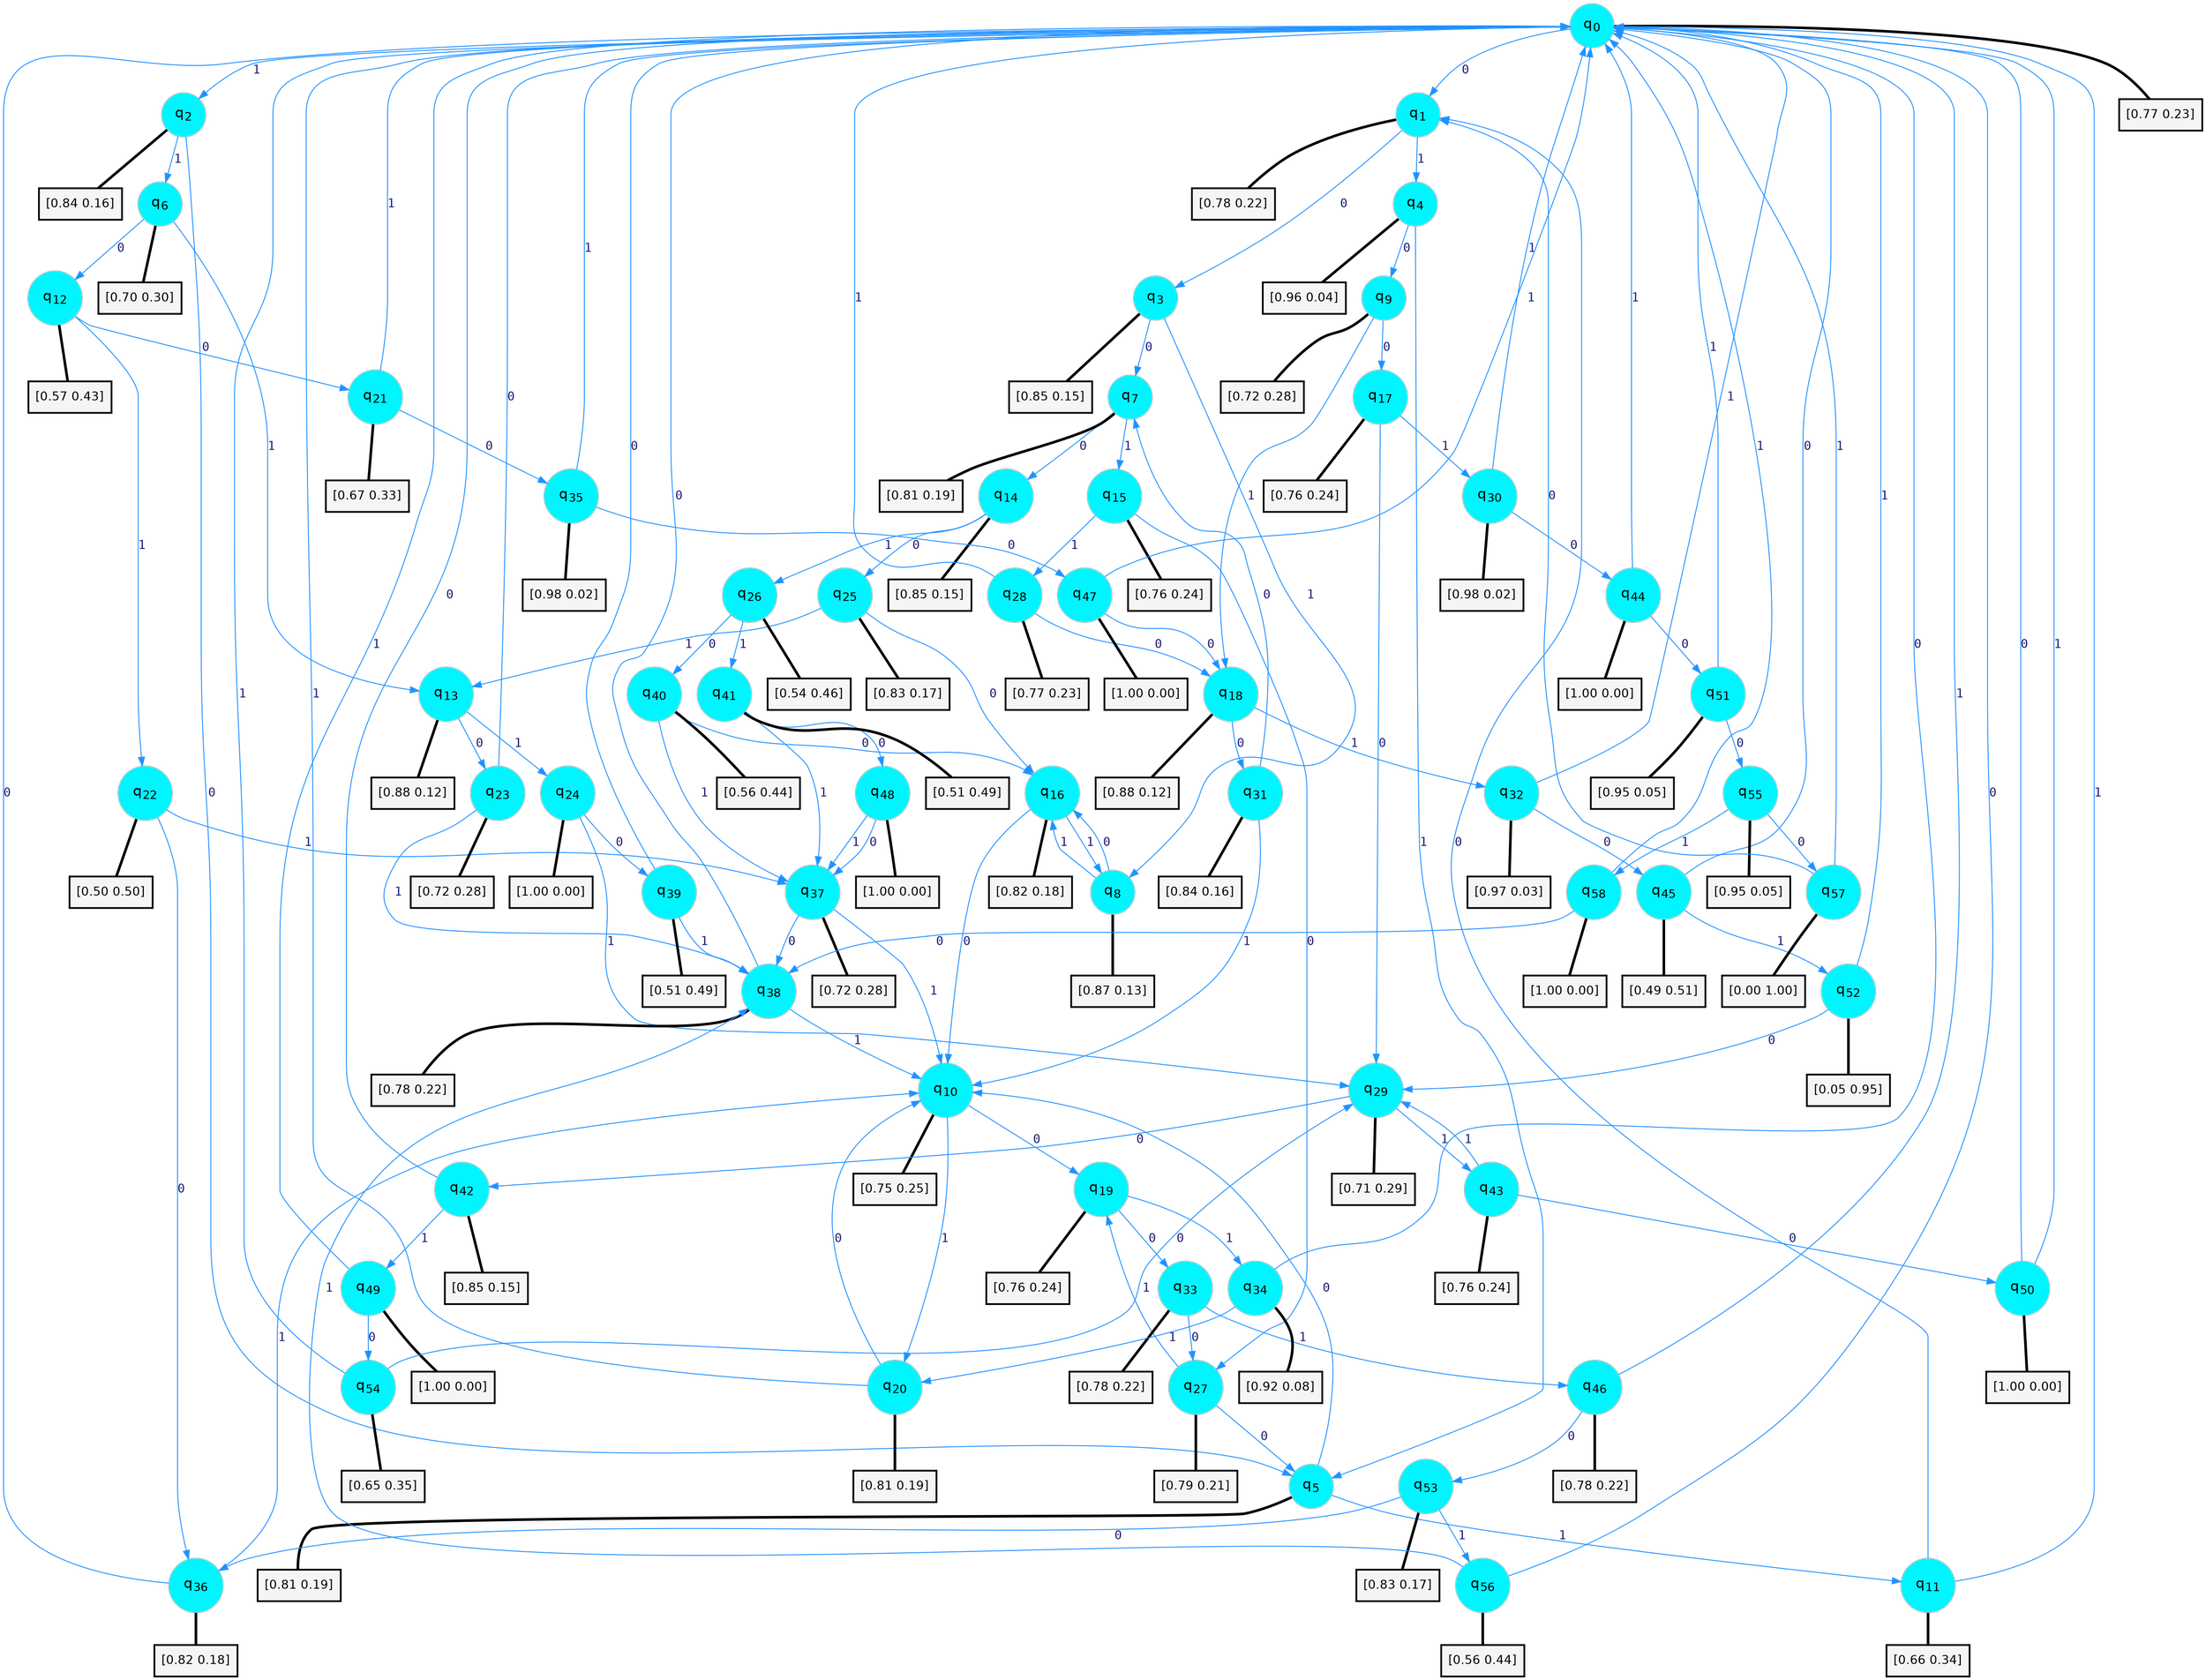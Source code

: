 digraph G {
graph [
bgcolor=transparent, dpi=300, rankdir=TD, size="40,25"];
node [
color=gray, fillcolor=turquoise1, fontcolor=black, fontname=Helvetica, fontsize=16, fontweight=bold, shape=circle, style=filled];
edge [
arrowsize=1, color=dodgerblue1, fontcolor=midnightblue, fontname=courier, fontweight=bold, penwidth=1, style=solid, weight=20];
0[label=<q<SUB>0</SUB>>];
1[label=<q<SUB>1</SUB>>];
2[label=<q<SUB>2</SUB>>];
3[label=<q<SUB>3</SUB>>];
4[label=<q<SUB>4</SUB>>];
5[label=<q<SUB>5</SUB>>];
6[label=<q<SUB>6</SUB>>];
7[label=<q<SUB>7</SUB>>];
8[label=<q<SUB>8</SUB>>];
9[label=<q<SUB>9</SUB>>];
10[label=<q<SUB>10</SUB>>];
11[label=<q<SUB>11</SUB>>];
12[label=<q<SUB>12</SUB>>];
13[label=<q<SUB>13</SUB>>];
14[label=<q<SUB>14</SUB>>];
15[label=<q<SUB>15</SUB>>];
16[label=<q<SUB>16</SUB>>];
17[label=<q<SUB>17</SUB>>];
18[label=<q<SUB>18</SUB>>];
19[label=<q<SUB>19</SUB>>];
20[label=<q<SUB>20</SUB>>];
21[label=<q<SUB>21</SUB>>];
22[label=<q<SUB>22</SUB>>];
23[label=<q<SUB>23</SUB>>];
24[label=<q<SUB>24</SUB>>];
25[label=<q<SUB>25</SUB>>];
26[label=<q<SUB>26</SUB>>];
27[label=<q<SUB>27</SUB>>];
28[label=<q<SUB>28</SUB>>];
29[label=<q<SUB>29</SUB>>];
30[label=<q<SUB>30</SUB>>];
31[label=<q<SUB>31</SUB>>];
32[label=<q<SUB>32</SUB>>];
33[label=<q<SUB>33</SUB>>];
34[label=<q<SUB>34</SUB>>];
35[label=<q<SUB>35</SUB>>];
36[label=<q<SUB>36</SUB>>];
37[label=<q<SUB>37</SUB>>];
38[label=<q<SUB>38</SUB>>];
39[label=<q<SUB>39</SUB>>];
40[label=<q<SUB>40</SUB>>];
41[label=<q<SUB>41</SUB>>];
42[label=<q<SUB>42</SUB>>];
43[label=<q<SUB>43</SUB>>];
44[label=<q<SUB>44</SUB>>];
45[label=<q<SUB>45</SUB>>];
46[label=<q<SUB>46</SUB>>];
47[label=<q<SUB>47</SUB>>];
48[label=<q<SUB>48</SUB>>];
49[label=<q<SUB>49</SUB>>];
50[label=<q<SUB>50</SUB>>];
51[label=<q<SUB>51</SUB>>];
52[label=<q<SUB>52</SUB>>];
53[label=<q<SUB>53</SUB>>];
54[label=<q<SUB>54</SUB>>];
55[label=<q<SUB>55</SUB>>];
56[label=<q<SUB>56</SUB>>];
57[label=<q<SUB>57</SUB>>];
58[label=<q<SUB>58</SUB>>];
59[label="[0.77 0.23]", shape=box,fontcolor=black, fontname=Helvetica, fontsize=14, penwidth=2, fillcolor=whitesmoke,color=black];
60[label="[0.78 0.22]", shape=box,fontcolor=black, fontname=Helvetica, fontsize=14, penwidth=2, fillcolor=whitesmoke,color=black];
61[label="[0.84 0.16]", shape=box,fontcolor=black, fontname=Helvetica, fontsize=14, penwidth=2, fillcolor=whitesmoke,color=black];
62[label="[0.85 0.15]", shape=box,fontcolor=black, fontname=Helvetica, fontsize=14, penwidth=2, fillcolor=whitesmoke,color=black];
63[label="[0.96 0.04]", shape=box,fontcolor=black, fontname=Helvetica, fontsize=14, penwidth=2, fillcolor=whitesmoke,color=black];
64[label="[0.81 0.19]", shape=box,fontcolor=black, fontname=Helvetica, fontsize=14, penwidth=2, fillcolor=whitesmoke,color=black];
65[label="[0.70 0.30]", shape=box,fontcolor=black, fontname=Helvetica, fontsize=14, penwidth=2, fillcolor=whitesmoke,color=black];
66[label="[0.81 0.19]", shape=box,fontcolor=black, fontname=Helvetica, fontsize=14, penwidth=2, fillcolor=whitesmoke,color=black];
67[label="[0.87 0.13]", shape=box,fontcolor=black, fontname=Helvetica, fontsize=14, penwidth=2, fillcolor=whitesmoke,color=black];
68[label="[0.72 0.28]", shape=box,fontcolor=black, fontname=Helvetica, fontsize=14, penwidth=2, fillcolor=whitesmoke,color=black];
69[label="[0.75 0.25]", shape=box,fontcolor=black, fontname=Helvetica, fontsize=14, penwidth=2, fillcolor=whitesmoke,color=black];
70[label="[0.66 0.34]", shape=box,fontcolor=black, fontname=Helvetica, fontsize=14, penwidth=2, fillcolor=whitesmoke,color=black];
71[label="[0.57 0.43]", shape=box,fontcolor=black, fontname=Helvetica, fontsize=14, penwidth=2, fillcolor=whitesmoke,color=black];
72[label="[0.88 0.12]", shape=box,fontcolor=black, fontname=Helvetica, fontsize=14, penwidth=2, fillcolor=whitesmoke,color=black];
73[label="[0.85 0.15]", shape=box,fontcolor=black, fontname=Helvetica, fontsize=14, penwidth=2, fillcolor=whitesmoke,color=black];
74[label="[0.76 0.24]", shape=box,fontcolor=black, fontname=Helvetica, fontsize=14, penwidth=2, fillcolor=whitesmoke,color=black];
75[label="[0.82 0.18]", shape=box,fontcolor=black, fontname=Helvetica, fontsize=14, penwidth=2, fillcolor=whitesmoke,color=black];
76[label="[0.76 0.24]", shape=box,fontcolor=black, fontname=Helvetica, fontsize=14, penwidth=2, fillcolor=whitesmoke,color=black];
77[label="[0.88 0.12]", shape=box,fontcolor=black, fontname=Helvetica, fontsize=14, penwidth=2, fillcolor=whitesmoke,color=black];
78[label="[0.76 0.24]", shape=box,fontcolor=black, fontname=Helvetica, fontsize=14, penwidth=2, fillcolor=whitesmoke,color=black];
79[label="[0.81 0.19]", shape=box,fontcolor=black, fontname=Helvetica, fontsize=14, penwidth=2, fillcolor=whitesmoke,color=black];
80[label="[0.67 0.33]", shape=box,fontcolor=black, fontname=Helvetica, fontsize=14, penwidth=2, fillcolor=whitesmoke,color=black];
81[label="[0.50 0.50]", shape=box,fontcolor=black, fontname=Helvetica, fontsize=14, penwidth=2, fillcolor=whitesmoke,color=black];
82[label="[0.72 0.28]", shape=box,fontcolor=black, fontname=Helvetica, fontsize=14, penwidth=2, fillcolor=whitesmoke,color=black];
83[label="[1.00 0.00]", shape=box,fontcolor=black, fontname=Helvetica, fontsize=14, penwidth=2, fillcolor=whitesmoke,color=black];
84[label="[0.83 0.17]", shape=box,fontcolor=black, fontname=Helvetica, fontsize=14, penwidth=2, fillcolor=whitesmoke,color=black];
85[label="[0.54 0.46]", shape=box,fontcolor=black, fontname=Helvetica, fontsize=14, penwidth=2, fillcolor=whitesmoke,color=black];
86[label="[0.79 0.21]", shape=box,fontcolor=black, fontname=Helvetica, fontsize=14, penwidth=2, fillcolor=whitesmoke,color=black];
87[label="[0.77 0.23]", shape=box,fontcolor=black, fontname=Helvetica, fontsize=14, penwidth=2, fillcolor=whitesmoke,color=black];
88[label="[0.71 0.29]", shape=box,fontcolor=black, fontname=Helvetica, fontsize=14, penwidth=2, fillcolor=whitesmoke,color=black];
89[label="[0.98 0.02]", shape=box,fontcolor=black, fontname=Helvetica, fontsize=14, penwidth=2, fillcolor=whitesmoke,color=black];
90[label="[0.84 0.16]", shape=box,fontcolor=black, fontname=Helvetica, fontsize=14, penwidth=2, fillcolor=whitesmoke,color=black];
91[label="[0.97 0.03]", shape=box,fontcolor=black, fontname=Helvetica, fontsize=14, penwidth=2, fillcolor=whitesmoke,color=black];
92[label="[0.78 0.22]", shape=box,fontcolor=black, fontname=Helvetica, fontsize=14, penwidth=2, fillcolor=whitesmoke,color=black];
93[label="[0.92 0.08]", shape=box,fontcolor=black, fontname=Helvetica, fontsize=14, penwidth=2, fillcolor=whitesmoke,color=black];
94[label="[0.98 0.02]", shape=box,fontcolor=black, fontname=Helvetica, fontsize=14, penwidth=2, fillcolor=whitesmoke,color=black];
95[label="[0.82 0.18]", shape=box,fontcolor=black, fontname=Helvetica, fontsize=14, penwidth=2, fillcolor=whitesmoke,color=black];
96[label="[0.72 0.28]", shape=box,fontcolor=black, fontname=Helvetica, fontsize=14, penwidth=2, fillcolor=whitesmoke,color=black];
97[label="[0.78 0.22]", shape=box,fontcolor=black, fontname=Helvetica, fontsize=14, penwidth=2, fillcolor=whitesmoke,color=black];
98[label="[0.51 0.49]", shape=box,fontcolor=black, fontname=Helvetica, fontsize=14, penwidth=2, fillcolor=whitesmoke,color=black];
99[label="[0.56 0.44]", shape=box,fontcolor=black, fontname=Helvetica, fontsize=14, penwidth=2, fillcolor=whitesmoke,color=black];
100[label="[0.51 0.49]", shape=box,fontcolor=black, fontname=Helvetica, fontsize=14, penwidth=2, fillcolor=whitesmoke,color=black];
101[label="[0.85 0.15]", shape=box,fontcolor=black, fontname=Helvetica, fontsize=14, penwidth=2, fillcolor=whitesmoke,color=black];
102[label="[0.76 0.24]", shape=box,fontcolor=black, fontname=Helvetica, fontsize=14, penwidth=2, fillcolor=whitesmoke,color=black];
103[label="[1.00 0.00]", shape=box,fontcolor=black, fontname=Helvetica, fontsize=14, penwidth=2, fillcolor=whitesmoke,color=black];
104[label="[0.49 0.51]", shape=box,fontcolor=black, fontname=Helvetica, fontsize=14, penwidth=2, fillcolor=whitesmoke,color=black];
105[label="[0.78 0.22]", shape=box,fontcolor=black, fontname=Helvetica, fontsize=14, penwidth=2, fillcolor=whitesmoke,color=black];
106[label="[1.00 0.00]", shape=box,fontcolor=black, fontname=Helvetica, fontsize=14, penwidth=2, fillcolor=whitesmoke,color=black];
107[label="[1.00 0.00]", shape=box,fontcolor=black, fontname=Helvetica, fontsize=14, penwidth=2, fillcolor=whitesmoke,color=black];
108[label="[1.00 0.00]", shape=box,fontcolor=black, fontname=Helvetica, fontsize=14, penwidth=2, fillcolor=whitesmoke,color=black];
109[label="[1.00 0.00]", shape=box,fontcolor=black, fontname=Helvetica, fontsize=14, penwidth=2, fillcolor=whitesmoke,color=black];
110[label="[0.95 0.05]", shape=box,fontcolor=black, fontname=Helvetica, fontsize=14, penwidth=2, fillcolor=whitesmoke,color=black];
111[label="[0.05 0.95]", shape=box,fontcolor=black, fontname=Helvetica, fontsize=14, penwidth=2, fillcolor=whitesmoke,color=black];
112[label="[0.83 0.17]", shape=box,fontcolor=black, fontname=Helvetica, fontsize=14, penwidth=2, fillcolor=whitesmoke,color=black];
113[label="[0.65 0.35]", shape=box,fontcolor=black, fontname=Helvetica, fontsize=14, penwidth=2, fillcolor=whitesmoke,color=black];
114[label="[0.95 0.05]", shape=box,fontcolor=black, fontname=Helvetica, fontsize=14, penwidth=2, fillcolor=whitesmoke,color=black];
115[label="[0.56 0.44]", shape=box,fontcolor=black, fontname=Helvetica, fontsize=14, penwidth=2, fillcolor=whitesmoke,color=black];
116[label="[0.00 1.00]", shape=box,fontcolor=black, fontname=Helvetica, fontsize=14, penwidth=2, fillcolor=whitesmoke,color=black];
117[label="[1.00 0.00]", shape=box,fontcolor=black, fontname=Helvetica, fontsize=14, penwidth=2, fillcolor=whitesmoke,color=black];
0->1 [label=0];
0->2 [label=1];
0->59 [arrowhead=none, penwidth=3,color=black];
1->3 [label=0];
1->4 [label=1];
1->60 [arrowhead=none, penwidth=3,color=black];
2->5 [label=0];
2->6 [label=1];
2->61 [arrowhead=none, penwidth=3,color=black];
3->7 [label=0];
3->8 [label=1];
3->62 [arrowhead=none, penwidth=3,color=black];
4->9 [label=0];
4->5 [label=1];
4->63 [arrowhead=none, penwidth=3,color=black];
5->10 [label=0];
5->11 [label=1];
5->64 [arrowhead=none, penwidth=3,color=black];
6->12 [label=0];
6->13 [label=1];
6->65 [arrowhead=none, penwidth=3,color=black];
7->14 [label=0];
7->15 [label=1];
7->66 [arrowhead=none, penwidth=3,color=black];
8->16 [label=0];
8->16 [label=1];
8->67 [arrowhead=none, penwidth=3,color=black];
9->17 [label=0];
9->18 [label=1];
9->68 [arrowhead=none, penwidth=3,color=black];
10->19 [label=0];
10->20 [label=1];
10->69 [arrowhead=none, penwidth=3,color=black];
11->1 [label=0];
11->0 [label=1];
11->70 [arrowhead=none, penwidth=3,color=black];
12->21 [label=0];
12->22 [label=1];
12->71 [arrowhead=none, penwidth=3,color=black];
13->23 [label=0];
13->24 [label=1];
13->72 [arrowhead=none, penwidth=3,color=black];
14->25 [label=0];
14->26 [label=1];
14->73 [arrowhead=none, penwidth=3,color=black];
15->27 [label=0];
15->28 [label=1];
15->74 [arrowhead=none, penwidth=3,color=black];
16->10 [label=0];
16->8 [label=1];
16->75 [arrowhead=none, penwidth=3,color=black];
17->29 [label=0];
17->30 [label=1];
17->76 [arrowhead=none, penwidth=3,color=black];
18->31 [label=0];
18->32 [label=1];
18->77 [arrowhead=none, penwidth=3,color=black];
19->33 [label=0];
19->34 [label=1];
19->78 [arrowhead=none, penwidth=3,color=black];
20->10 [label=0];
20->0 [label=1];
20->79 [arrowhead=none, penwidth=3,color=black];
21->35 [label=0];
21->0 [label=1];
21->80 [arrowhead=none, penwidth=3,color=black];
22->36 [label=0];
22->37 [label=1];
22->81 [arrowhead=none, penwidth=3,color=black];
23->0 [label=0];
23->38 [label=1];
23->82 [arrowhead=none, penwidth=3,color=black];
24->39 [label=0];
24->29 [label=1];
24->83 [arrowhead=none, penwidth=3,color=black];
25->16 [label=0];
25->13 [label=1];
25->84 [arrowhead=none, penwidth=3,color=black];
26->40 [label=0];
26->41 [label=1];
26->85 [arrowhead=none, penwidth=3,color=black];
27->5 [label=0];
27->19 [label=1];
27->86 [arrowhead=none, penwidth=3,color=black];
28->18 [label=0];
28->0 [label=1];
28->87 [arrowhead=none, penwidth=3,color=black];
29->42 [label=0];
29->43 [label=1];
29->88 [arrowhead=none, penwidth=3,color=black];
30->44 [label=0];
30->0 [label=1];
30->89 [arrowhead=none, penwidth=3,color=black];
31->7 [label=0];
31->10 [label=1];
31->90 [arrowhead=none, penwidth=3,color=black];
32->45 [label=0];
32->0 [label=1];
32->91 [arrowhead=none, penwidth=3,color=black];
33->27 [label=0];
33->46 [label=1];
33->92 [arrowhead=none, penwidth=3,color=black];
34->0 [label=0];
34->20 [label=1];
34->93 [arrowhead=none, penwidth=3,color=black];
35->47 [label=0];
35->0 [label=1];
35->94 [arrowhead=none, penwidth=3,color=black];
36->0 [label=0];
36->10 [label=1];
36->95 [arrowhead=none, penwidth=3,color=black];
37->38 [label=0];
37->10 [label=1];
37->96 [arrowhead=none, penwidth=3,color=black];
38->0 [label=0];
38->10 [label=1];
38->97 [arrowhead=none, penwidth=3,color=black];
39->0 [label=0];
39->38 [label=1];
39->98 [arrowhead=none, penwidth=3,color=black];
40->16 [label=0];
40->37 [label=1];
40->99 [arrowhead=none, penwidth=3,color=black];
41->48 [label=0];
41->37 [label=1];
41->100 [arrowhead=none, penwidth=3,color=black];
42->0 [label=0];
42->49 [label=1];
42->101 [arrowhead=none, penwidth=3,color=black];
43->50 [label=0];
43->29 [label=1];
43->102 [arrowhead=none, penwidth=3,color=black];
44->51 [label=0];
44->0 [label=1];
44->103 [arrowhead=none, penwidth=3,color=black];
45->0 [label=0];
45->52 [label=1];
45->104 [arrowhead=none, penwidth=3,color=black];
46->53 [label=0];
46->0 [label=1];
46->105 [arrowhead=none, penwidth=3,color=black];
47->18 [label=0];
47->0 [label=1];
47->106 [arrowhead=none, penwidth=3,color=black];
48->37 [label=0];
48->37 [label=1];
48->107 [arrowhead=none, penwidth=3,color=black];
49->54 [label=0];
49->0 [label=1];
49->108 [arrowhead=none, penwidth=3,color=black];
50->0 [label=0];
50->0 [label=1];
50->109 [arrowhead=none, penwidth=3,color=black];
51->55 [label=0];
51->0 [label=1];
51->110 [arrowhead=none, penwidth=3,color=black];
52->29 [label=0];
52->0 [label=1];
52->111 [arrowhead=none, penwidth=3,color=black];
53->36 [label=0];
53->56 [label=1];
53->112 [arrowhead=none, penwidth=3,color=black];
54->29 [label=0];
54->0 [label=1];
54->113 [arrowhead=none, penwidth=3,color=black];
55->57 [label=0];
55->58 [label=1];
55->114 [arrowhead=none, penwidth=3,color=black];
56->0 [label=0];
56->38 [label=1];
56->115 [arrowhead=none, penwidth=3,color=black];
57->1 [label=0];
57->0 [label=1];
57->116 [arrowhead=none, penwidth=3,color=black];
58->38 [label=0];
58->0 [label=1];
58->117 [arrowhead=none, penwidth=3,color=black];
}
